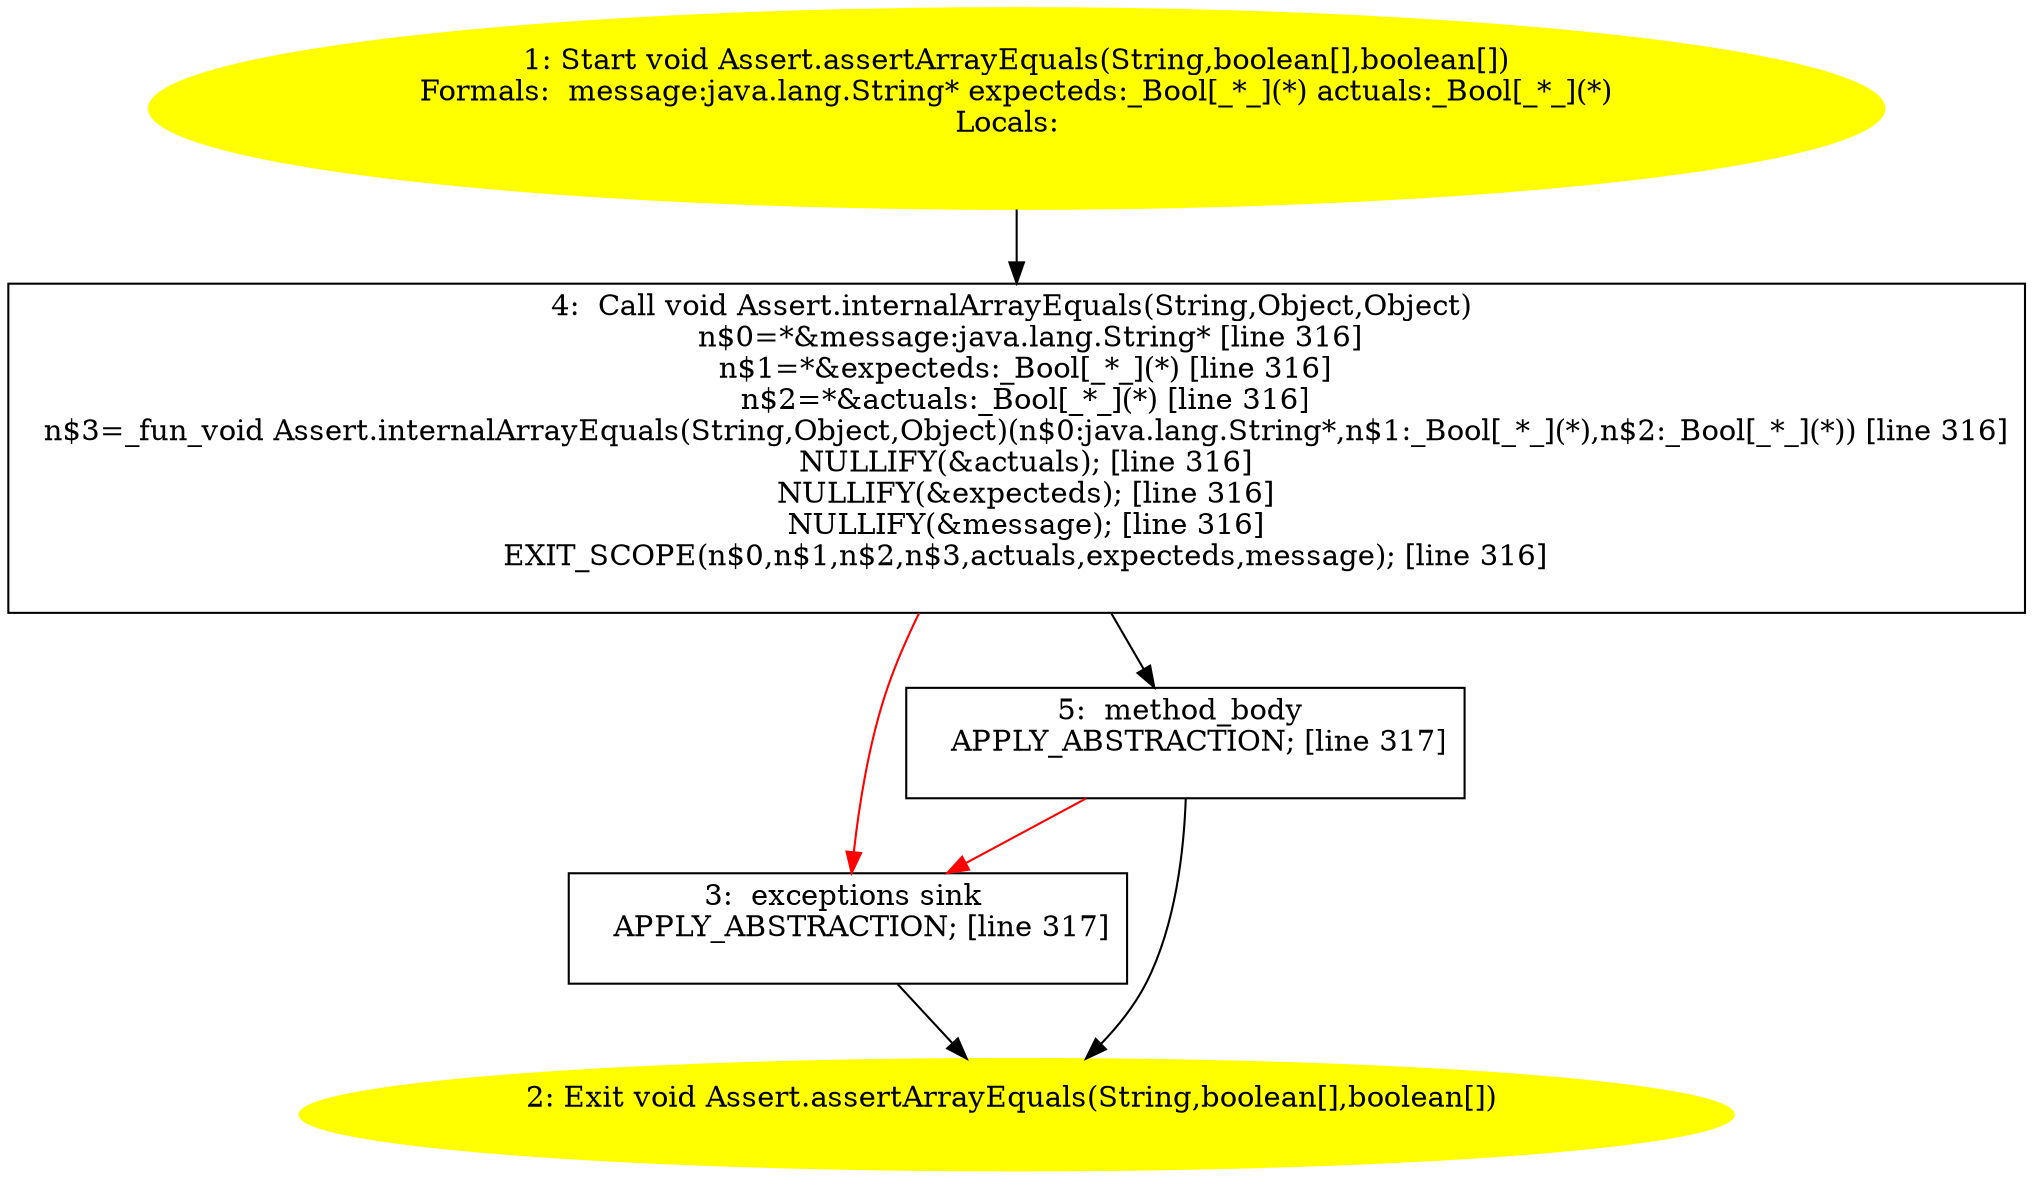/* @generated */
digraph cfg {
"org.junit.Assert.assertArrayEquals(java.lang.String,boolean[],boolean[]):void.006cae89e2ca4d664aca927bebca52aa_1" [label="1: Start void Assert.assertArrayEquals(String,boolean[],boolean[])\nFormals:  message:java.lang.String* expecteds:_Bool[_*_](*) actuals:_Bool[_*_](*)\nLocals:  \n  " color=yellow style=filled]
	

	 "org.junit.Assert.assertArrayEquals(java.lang.String,boolean[],boolean[]):void.006cae89e2ca4d664aca927bebca52aa_1" -> "org.junit.Assert.assertArrayEquals(java.lang.String,boolean[],boolean[]):void.006cae89e2ca4d664aca927bebca52aa_4" ;
"org.junit.Assert.assertArrayEquals(java.lang.String,boolean[],boolean[]):void.006cae89e2ca4d664aca927bebca52aa_2" [label="2: Exit void Assert.assertArrayEquals(String,boolean[],boolean[]) \n  " color=yellow style=filled]
	

"org.junit.Assert.assertArrayEquals(java.lang.String,boolean[],boolean[]):void.006cae89e2ca4d664aca927bebca52aa_3" [label="3:  exceptions sink \n   APPLY_ABSTRACTION; [line 317]\n " shape="box"]
	

	 "org.junit.Assert.assertArrayEquals(java.lang.String,boolean[],boolean[]):void.006cae89e2ca4d664aca927bebca52aa_3" -> "org.junit.Assert.assertArrayEquals(java.lang.String,boolean[],boolean[]):void.006cae89e2ca4d664aca927bebca52aa_2" ;
"org.junit.Assert.assertArrayEquals(java.lang.String,boolean[],boolean[]):void.006cae89e2ca4d664aca927bebca52aa_4" [label="4:  Call void Assert.internalArrayEquals(String,Object,Object) \n   n$0=*&message:java.lang.String* [line 316]\n  n$1=*&expecteds:_Bool[_*_](*) [line 316]\n  n$2=*&actuals:_Bool[_*_](*) [line 316]\n  n$3=_fun_void Assert.internalArrayEquals(String,Object,Object)(n$0:java.lang.String*,n$1:_Bool[_*_](*),n$2:_Bool[_*_](*)) [line 316]\n  NULLIFY(&actuals); [line 316]\n  NULLIFY(&expecteds); [line 316]\n  NULLIFY(&message); [line 316]\n  EXIT_SCOPE(n$0,n$1,n$2,n$3,actuals,expecteds,message); [line 316]\n " shape="box"]
	

	 "org.junit.Assert.assertArrayEquals(java.lang.String,boolean[],boolean[]):void.006cae89e2ca4d664aca927bebca52aa_4" -> "org.junit.Assert.assertArrayEquals(java.lang.String,boolean[],boolean[]):void.006cae89e2ca4d664aca927bebca52aa_5" ;
	 "org.junit.Assert.assertArrayEquals(java.lang.String,boolean[],boolean[]):void.006cae89e2ca4d664aca927bebca52aa_4" -> "org.junit.Assert.assertArrayEquals(java.lang.String,boolean[],boolean[]):void.006cae89e2ca4d664aca927bebca52aa_3" [color="red" ];
"org.junit.Assert.assertArrayEquals(java.lang.String,boolean[],boolean[]):void.006cae89e2ca4d664aca927bebca52aa_5" [label="5:  method_body \n   APPLY_ABSTRACTION; [line 317]\n " shape="box"]
	

	 "org.junit.Assert.assertArrayEquals(java.lang.String,boolean[],boolean[]):void.006cae89e2ca4d664aca927bebca52aa_5" -> "org.junit.Assert.assertArrayEquals(java.lang.String,boolean[],boolean[]):void.006cae89e2ca4d664aca927bebca52aa_2" ;
	 "org.junit.Assert.assertArrayEquals(java.lang.String,boolean[],boolean[]):void.006cae89e2ca4d664aca927bebca52aa_5" -> "org.junit.Assert.assertArrayEquals(java.lang.String,boolean[],boolean[]):void.006cae89e2ca4d664aca927bebca52aa_3" [color="red" ];
}

